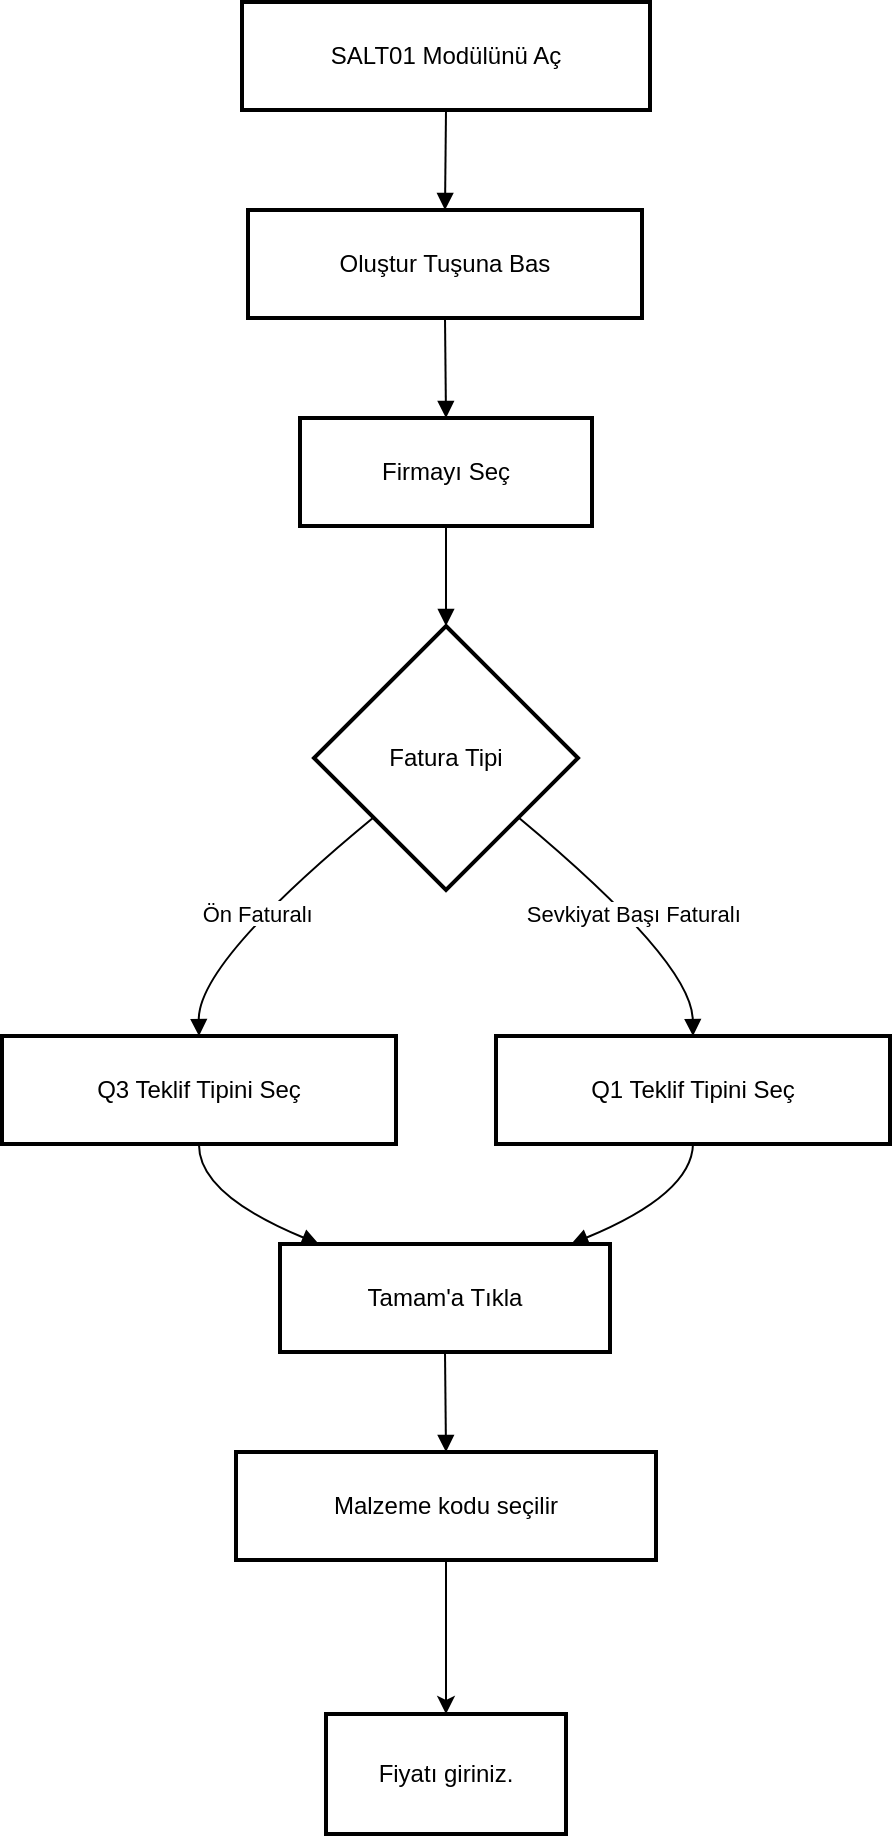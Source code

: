 <mxfile version="26.1.1">
  <diagram id="kgpKYQtTHZ0yAKxKKP6v" name="Page-1">
    <mxGraphModel dx="863" dy="681" grid="1" gridSize="10" guides="1" tooltips="1" connect="1" arrows="1" fold="1" page="1" pageScale="1" pageWidth="827" pageHeight="1169" math="0" shadow="0">
      <root>
        <mxCell id="0" />
        <mxCell id="1" parent="0" />
        <mxCell id="PnQ5jYkmHCNzZB-Nice5-2" value="SALT01 Modülünü Aç" style="whiteSpace=wrap;strokeWidth=2;" parent="1" vertex="1">
          <mxGeometry x="140" y="20" width="204" height="54" as="geometry" />
        </mxCell>
        <mxCell id="PnQ5jYkmHCNzZB-Nice5-3" value="Oluştur Tuşuna Bas" style="whiteSpace=wrap;strokeWidth=2;" parent="1" vertex="1">
          <mxGeometry x="143" y="124" width="197" height="54" as="geometry" />
        </mxCell>
        <mxCell id="PnQ5jYkmHCNzZB-Nice5-4" value="Firmayı Seç" style="whiteSpace=wrap;strokeWidth=2;" parent="1" vertex="1">
          <mxGeometry x="169" y="228" width="146" height="54" as="geometry" />
        </mxCell>
        <mxCell id="PnQ5jYkmHCNzZB-Nice5-5" value="Fatura Tipi" style="rhombus;strokeWidth=2;whiteSpace=wrap;" parent="1" vertex="1">
          <mxGeometry x="176" y="332" width="132" height="132" as="geometry" />
        </mxCell>
        <mxCell id="PnQ5jYkmHCNzZB-Nice5-6" value="Q3 Teklif Tipini Seç" style="whiteSpace=wrap;strokeWidth=2;" parent="1" vertex="1">
          <mxGeometry x="20" y="537" width="197" height="54" as="geometry" />
        </mxCell>
        <mxCell id="PnQ5jYkmHCNzZB-Nice5-7" value="Q1 Teklif Tipini Seç" style="whiteSpace=wrap;strokeWidth=2;" parent="1" vertex="1">
          <mxGeometry x="267" y="537" width="197" height="54" as="geometry" />
        </mxCell>
        <mxCell id="PnQ5jYkmHCNzZB-Nice5-8" value="Tamam&#39;a Tıkla" style="whiteSpace=wrap;strokeWidth=2;" parent="1" vertex="1">
          <mxGeometry x="159" y="641" width="165" height="54" as="geometry" />
        </mxCell>
        <mxCell id="PnQ5jYkmHCNzZB-Nice5-19" value="" style="edgeStyle=orthogonalEdgeStyle;rounded=0;orthogonalLoop=1;jettySize=auto;html=1;" parent="1" source="PnQ5jYkmHCNzZB-Nice5-9" target="PnQ5jYkmHCNzZB-Nice5-18" edge="1">
          <mxGeometry relative="1" as="geometry" />
        </mxCell>
        <mxCell id="PnQ5jYkmHCNzZB-Nice5-9" value="Malzeme kodu seçilir" style="whiteSpace=wrap;strokeWidth=2;" parent="1" vertex="1">
          <mxGeometry x="137" y="745" width="210" height="54" as="geometry" />
        </mxCell>
        <mxCell id="PnQ5jYkmHCNzZB-Nice5-10" value="" style="curved=1;startArrow=none;endArrow=block;exitX=0.5;exitY=1;entryX=0.5;entryY=0;rounded=0;" parent="1" source="PnQ5jYkmHCNzZB-Nice5-2" target="PnQ5jYkmHCNzZB-Nice5-3" edge="1">
          <mxGeometry relative="1" as="geometry">
            <Array as="points" />
          </mxGeometry>
        </mxCell>
        <mxCell id="PnQ5jYkmHCNzZB-Nice5-11" value="" style="curved=1;startArrow=none;endArrow=block;exitX=0.5;exitY=1;entryX=0.5;entryY=0;rounded=0;" parent="1" source="PnQ5jYkmHCNzZB-Nice5-3" target="PnQ5jYkmHCNzZB-Nice5-4" edge="1">
          <mxGeometry relative="1" as="geometry">
            <Array as="points" />
          </mxGeometry>
        </mxCell>
        <mxCell id="PnQ5jYkmHCNzZB-Nice5-12" value="" style="curved=1;startArrow=none;endArrow=block;exitX=0.5;exitY=1;entryX=0.5;entryY=0;rounded=0;" parent="1" source="PnQ5jYkmHCNzZB-Nice5-4" target="PnQ5jYkmHCNzZB-Nice5-5" edge="1">
          <mxGeometry relative="1" as="geometry">
            <Array as="points" />
          </mxGeometry>
        </mxCell>
        <mxCell id="PnQ5jYkmHCNzZB-Nice5-13" value="Ön Faturalı" style="curved=1;startArrow=none;endArrow=block;exitX=0;exitY=0.91;entryX=0.5;entryY=-0.01;rounded=0;" parent="1" source="PnQ5jYkmHCNzZB-Nice5-5" target="PnQ5jYkmHCNzZB-Nice5-6" edge="1">
          <mxGeometry x="-0.004" relative="1" as="geometry">
            <Array as="points">
              <mxPoint x="118" y="500" />
            </Array>
            <mxPoint as="offset" />
          </mxGeometry>
        </mxCell>
        <mxCell id="PnQ5jYkmHCNzZB-Nice5-14" value="Sevkiyat Başı Faturalı" style="curved=1;startArrow=none;endArrow=block;exitX=1;exitY=0.91;entryX=0.5;entryY=-0.01;rounded=0;" parent="1" source="PnQ5jYkmHCNzZB-Nice5-5" target="PnQ5jYkmHCNzZB-Nice5-7" edge="1">
          <mxGeometry relative="1" as="geometry">
            <Array as="points">
              <mxPoint x="365" y="500" />
            </Array>
          </mxGeometry>
        </mxCell>
        <mxCell id="PnQ5jYkmHCNzZB-Nice5-15" value="" style="curved=1;startArrow=none;endArrow=block;exitX=0.5;exitY=0.99;entryX=0.11;entryY=-0.01;rounded=0;" parent="1" source="PnQ5jYkmHCNzZB-Nice5-6" target="PnQ5jYkmHCNzZB-Nice5-8" edge="1">
          <mxGeometry relative="1" as="geometry">
            <Array as="points">
              <mxPoint x="118" y="616" />
            </Array>
          </mxGeometry>
        </mxCell>
        <mxCell id="PnQ5jYkmHCNzZB-Nice5-16" value="" style="curved=1;startArrow=none;endArrow=block;exitX=0.5;exitY=0.99;entryX=0.89;entryY=-0.01;rounded=0;" parent="1" source="PnQ5jYkmHCNzZB-Nice5-7" target="PnQ5jYkmHCNzZB-Nice5-8" edge="1">
          <mxGeometry relative="1" as="geometry">
            <Array as="points">
              <mxPoint x="365" y="616" />
            </Array>
          </mxGeometry>
        </mxCell>
        <mxCell id="PnQ5jYkmHCNzZB-Nice5-17" value="" style="curved=1;startArrow=none;endArrow=block;exitX=0.5;exitY=0.99;entryX=0.5;entryY=-0.01;rounded=0;" parent="1" source="PnQ5jYkmHCNzZB-Nice5-8" target="PnQ5jYkmHCNzZB-Nice5-9" edge="1">
          <mxGeometry relative="1" as="geometry">
            <Array as="points" />
          </mxGeometry>
        </mxCell>
        <mxCell id="PnQ5jYkmHCNzZB-Nice5-18" value="Fiyatı giriniz." style="whiteSpace=wrap;html=1;strokeWidth=2;" parent="1" vertex="1">
          <mxGeometry x="182" y="876" width="120" height="60" as="geometry" />
        </mxCell>
      </root>
    </mxGraphModel>
  </diagram>
</mxfile>

